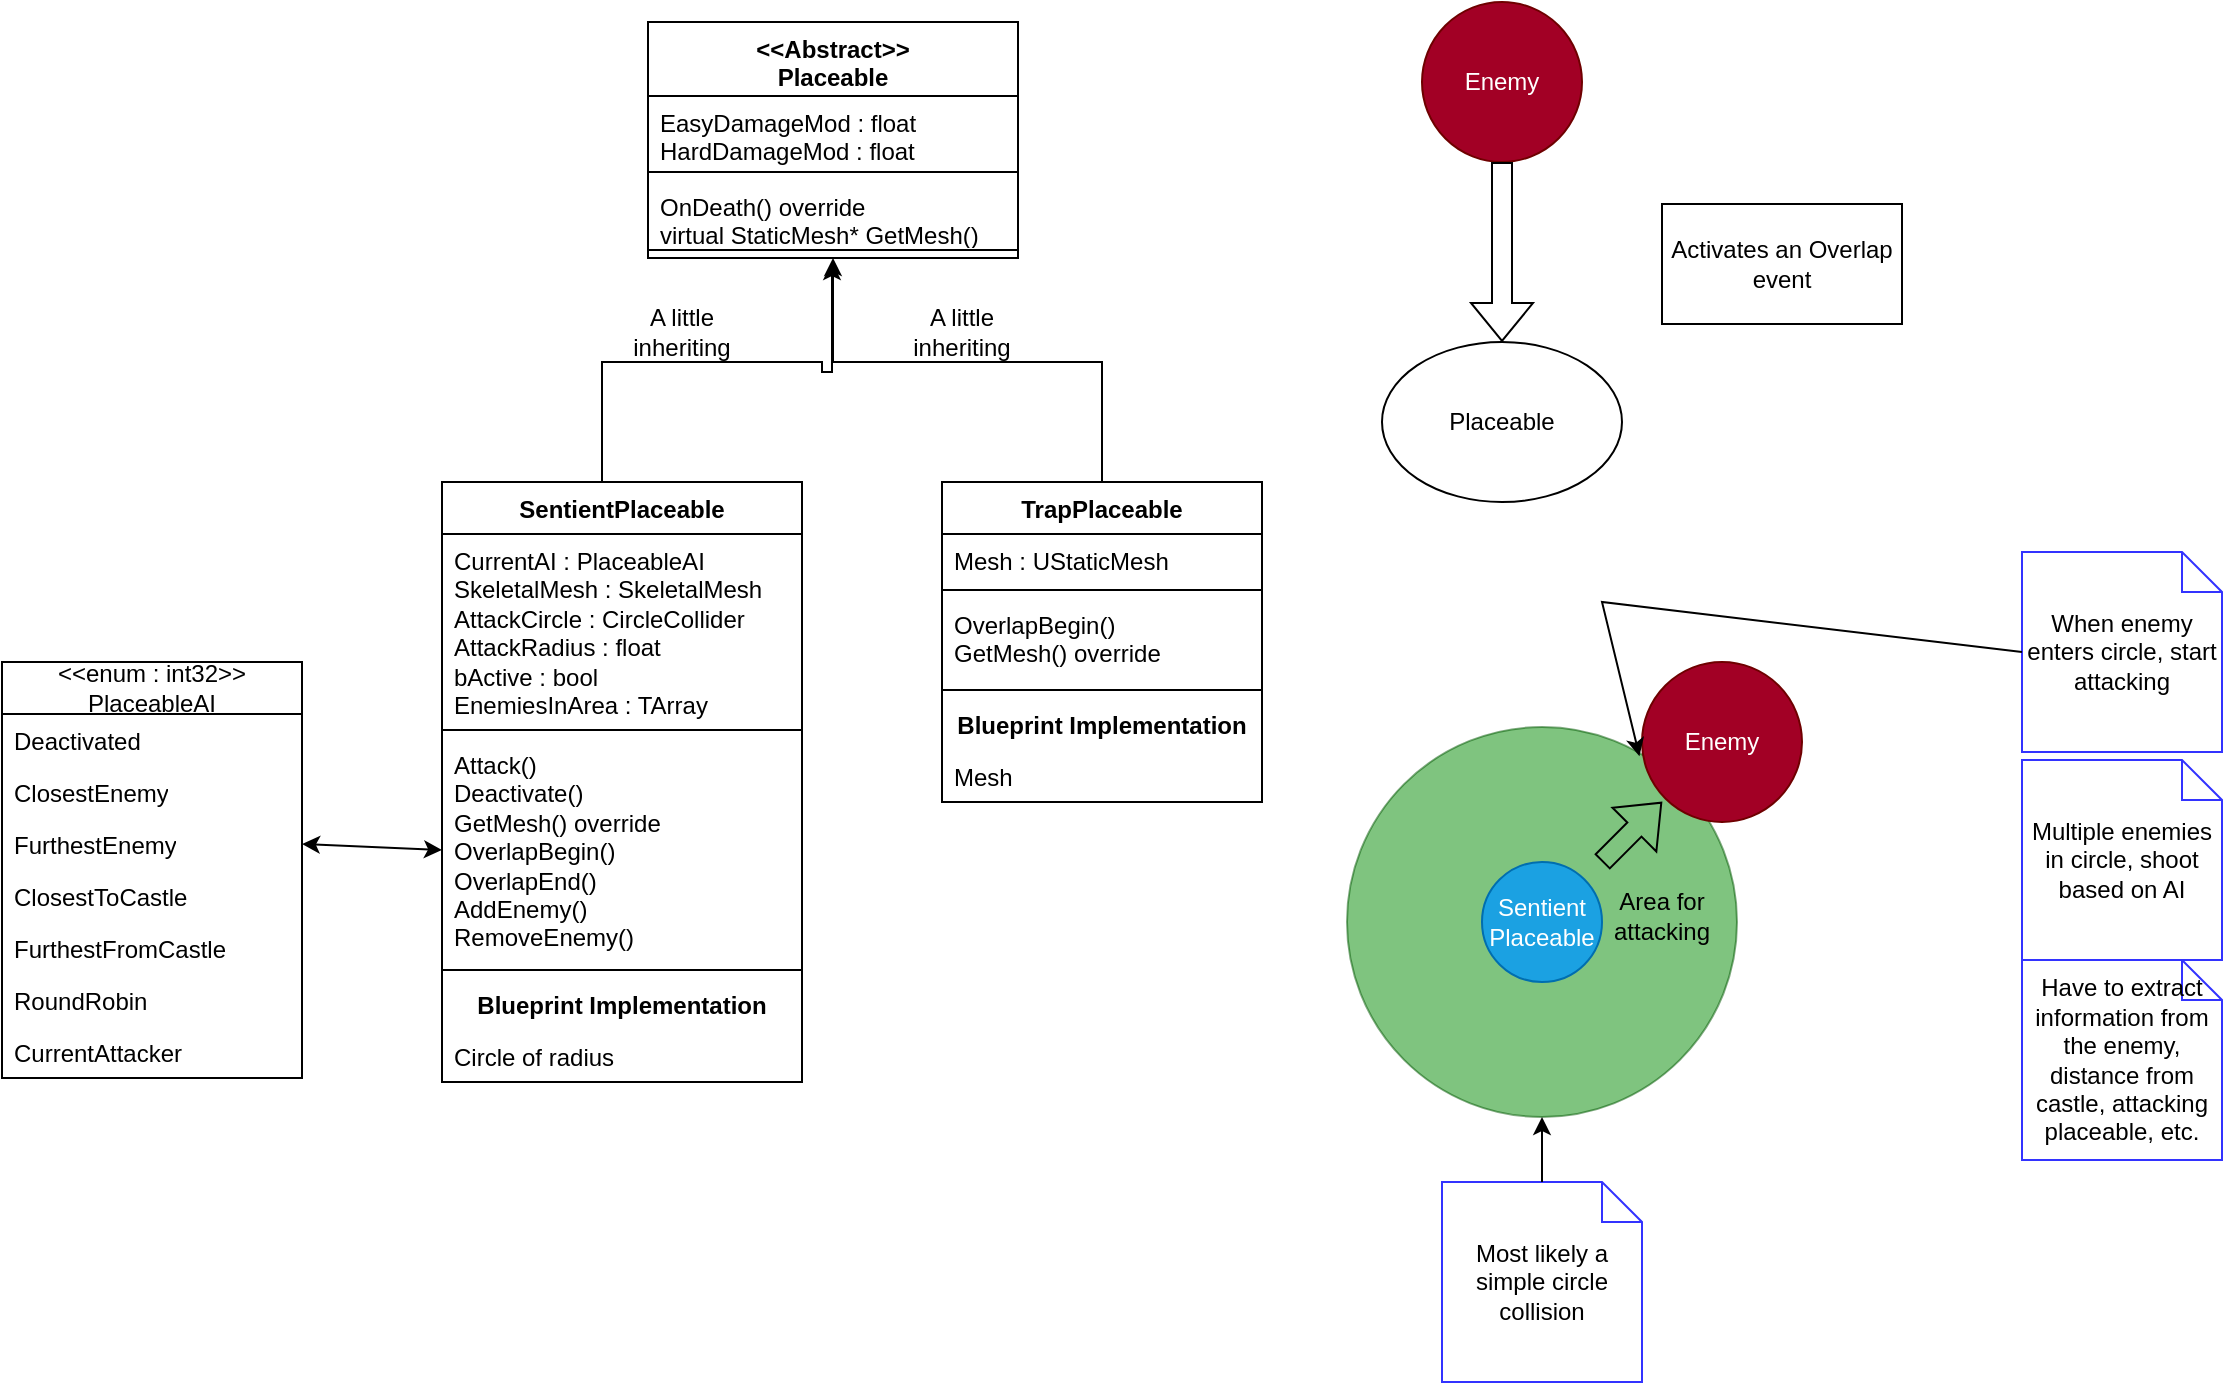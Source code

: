 <mxfile version="23.1.5" type="device">
  <diagram name="Page-1" id="dvUW2eC1L8cqyB-riuxm">
    <mxGraphModel dx="989" dy="582" grid="1" gridSize="10" guides="1" tooltips="1" connect="1" arrows="1" fold="1" page="1" pageScale="1" pageWidth="850" pageHeight="1100" math="0" shadow="0">
      <root>
        <mxCell id="0" />
        <mxCell id="1" parent="0" />
        <mxCell id="raxqcrFRsS7nDfgu2iXv-1" value="&amp;lt;&amp;lt;enum : int32&amp;gt;&amp;gt;&lt;br&gt;PlaceableAI" style="swimlane;fontStyle=0;childLayout=stackLayout;horizontal=1;startSize=26;fillColor=none;horizontalStack=0;resizeParent=1;resizeParentMax=0;resizeLast=0;collapsible=1;marginBottom=0;whiteSpace=wrap;html=1;" parent="1" vertex="1">
          <mxGeometry x="10" y="390" width="150" height="208" as="geometry" />
        </mxCell>
        <mxCell id="raxqcrFRsS7nDfgu2iXv-6" value="Deactivated" style="text;strokeColor=none;fillColor=none;align=left;verticalAlign=top;spacingLeft=4;spacingRight=4;overflow=hidden;rotatable=0;points=[[0,0.5],[1,0.5]];portConstraint=eastwest;whiteSpace=wrap;html=1;" parent="raxqcrFRsS7nDfgu2iXv-1" vertex="1">
          <mxGeometry y="26" width="150" height="26" as="geometry" />
        </mxCell>
        <mxCell id="raxqcrFRsS7nDfgu2iXv-2" value="ClosestEnemy" style="text;strokeColor=none;fillColor=none;align=left;verticalAlign=top;spacingLeft=4;spacingRight=4;overflow=hidden;rotatable=0;points=[[0,0.5],[1,0.5]];portConstraint=eastwest;whiteSpace=wrap;html=1;" parent="raxqcrFRsS7nDfgu2iXv-1" vertex="1">
          <mxGeometry y="52" width="150" height="26" as="geometry" />
        </mxCell>
        <mxCell id="raxqcrFRsS7nDfgu2iXv-3" value="FurthestEnemy" style="text;strokeColor=none;fillColor=none;align=left;verticalAlign=top;spacingLeft=4;spacingRight=4;overflow=hidden;rotatable=0;points=[[0,0.5],[1,0.5]];portConstraint=eastwest;whiteSpace=wrap;html=1;" parent="raxqcrFRsS7nDfgu2iXv-1" vertex="1">
          <mxGeometry y="78" width="150" height="26" as="geometry" />
        </mxCell>
        <mxCell id="raxqcrFRsS7nDfgu2iXv-4" value="ClosestToCastle" style="text;strokeColor=none;fillColor=none;align=left;verticalAlign=top;spacingLeft=4;spacingRight=4;overflow=hidden;rotatable=0;points=[[0,0.5],[1,0.5]];portConstraint=eastwest;whiteSpace=wrap;html=1;" parent="raxqcrFRsS7nDfgu2iXv-1" vertex="1">
          <mxGeometry y="104" width="150" height="26" as="geometry" />
        </mxCell>
        <mxCell id="raxqcrFRsS7nDfgu2iXv-5" value="FurthestFromCastle" style="text;strokeColor=none;fillColor=none;align=left;verticalAlign=top;spacingLeft=4;spacingRight=4;overflow=hidden;rotatable=0;points=[[0,0.5],[1,0.5]];portConstraint=eastwest;whiteSpace=wrap;html=1;" parent="raxqcrFRsS7nDfgu2iXv-1" vertex="1">
          <mxGeometry y="130" width="150" height="26" as="geometry" />
        </mxCell>
        <mxCell id="raxqcrFRsS7nDfgu2iXv-7" value="RoundRobin" style="text;strokeColor=none;fillColor=none;align=left;verticalAlign=top;spacingLeft=4;spacingRight=4;overflow=hidden;rotatable=0;points=[[0,0.5],[1,0.5]];portConstraint=eastwest;whiteSpace=wrap;html=1;" parent="raxqcrFRsS7nDfgu2iXv-1" vertex="1">
          <mxGeometry y="156" width="150" height="26" as="geometry" />
        </mxCell>
        <mxCell id="eiWgDHBu17rfAYy6CMeM-14" value="CurrentAttacker" style="text;strokeColor=none;fillColor=none;align=left;verticalAlign=top;spacingLeft=4;spacingRight=4;overflow=hidden;rotatable=0;points=[[0,0.5],[1,0.5]];portConstraint=eastwest;whiteSpace=wrap;html=1;" vertex="1" parent="raxqcrFRsS7nDfgu2iXv-1">
          <mxGeometry y="182" width="150" height="26" as="geometry" />
        </mxCell>
        <mxCell id="raxqcrFRsS7nDfgu2iXv-16" value="" style="edgeStyle=orthogonalEdgeStyle;rounded=0;orthogonalLoop=1;jettySize=auto;html=1;exitX=0.5;exitY=0;exitDx=0;exitDy=0;" parent="1" source="raxqcrFRsS7nDfgu2iXv-9" edge="1">
          <mxGeometry relative="1" as="geometry">
            <mxPoint x="425.0" y="190.0" as="targetPoint" />
            <Array as="points">
              <mxPoint x="310" y="240" />
              <mxPoint x="420" y="240" />
              <mxPoint x="420" y="245" />
              <mxPoint x="425" y="245" />
            </Array>
          </mxGeometry>
        </mxCell>
        <mxCell id="raxqcrFRsS7nDfgu2iXv-9" value="SentientPlaceable" style="swimlane;fontStyle=1;align=center;verticalAlign=top;childLayout=stackLayout;horizontal=1;startSize=26;horizontalStack=0;resizeParent=1;resizeParentMax=0;resizeLast=0;collapsible=1;marginBottom=0;whiteSpace=wrap;html=1;" parent="1" vertex="1">
          <mxGeometry x="230" y="300" width="180" height="300" as="geometry" />
        </mxCell>
        <mxCell id="raxqcrFRsS7nDfgu2iXv-10" value="CurrentAI : PlaceableAI&lt;br&gt;SkeletalMesh : SkeletalMesh&lt;br&gt;AttackCircle : CircleCollider&lt;br&gt;AttackRadius : float&lt;br&gt;bActive : bool&lt;br&gt;EnemiesInArea : TArray" style="text;strokeColor=none;fillColor=none;align=left;verticalAlign=top;spacingLeft=4;spacingRight=4;overflow=hidden;rotatable=0;points=[[0,0.5],[1,0.5]];portConstraint=eastwest;whiteSpace=wrap;html=1;" parent="raxqcrFRsS7nDfgu2iXv-9" vertex="1">
          <mxGeometry y="26" width="180" height="94" as="geometry" />
        </mxCell>
        <mxCell id="raxqcrFRsS7nDfgu2iXv-11" value="" style="line;strokeWidth=1;fillColor=none;align=left;verticalAlign=middle;spacingTop=-1;spacingLeft=3;spacingRight=3;rotatable=0;labelPosition=right;points=[];portConstraint=eastwest;strokeColor=inherit;" parent="raxqcrFRsS7nDfgu2iXv-9" vertex="1">
          <mxGeometry y="120" width="180" height="8" as="geometry" />
        </mxCell>
        <mxCell id="raxqcrFRsS7nDfgu2iXv-12" value="Attack()&lt;br&gt;Deactivate()&lt;br&gt;GetMesh() override&lt;div&gt;OverlapBegin()&lt;/div&gt;&lt;div&gt;OverlapEnd()&lt;/div&gt;&lt;div&gt;AddEnemy()&lt;/div&gt;&lt;div&gt;RemoveEnemy()&lt;/div&gt;" style="text;strokeColor=none;fillColor=none;align=left;verticalAlign=top;spacingLeft=4;spacingRight=4;overflow=hidden;rotatable=0;points=[[0,0.5],[1,0.5]];portConstraint=eastwest;whiteSpace=wrap;html=1;" parent="raxqcrFRsS7nDfgu2iXv-9" vertex="1">
          <mxGeometry y="128" width="180" height="112" as="geometry" />
        </mxCell>
        <mxCell id="raxqcrFRsS7nDfgu2iXv-13" value="" style="line;strokeWidth=1;fillColor=none;align=left;verticalAlign=middle;spacingTop=-1;spacingLeft=3;spacingRight=3;rotatable=0;labelPosition=right;points=[];portConstraint=eastwest;strokeColor=inherit;" parent="raxqcrFRsS7nDfgu2iXv-9" vertex="1">
          <mxGeometry y="240" width="180" height="8" as="geometry" />
        </mxCell>
        <mxCell id="raxqcrFRsS7nDfgu2iXv-14" value="&lt;b&gt;Blueprint Implementation&lt;/b&gt;" style="text;strokeColor=none;fillColor=none;align=center;verticalAlign=top;spacingLeft=4;spacingRight=4;overflow=hidden;rotatable=0;points=[[0,0.5],[1,0.5]];portConstraint=eastwest;whiteSpace=wrap;html=1;" parent="raxqcrFRsS7nDfgu2iXv-9" vertex="1">
          <mxGeometry y="248" width="180" height="26" as="geometry" />
        </mxCell>
        <mxCell id="raxqcrFRsS7nDfgu2iXv-15" value="Circle of radius" style="text;strokeColor=none;fillColor=none;align=left;verticalAlign=top;spacingLeft=4;spacingRight=4;overflow=hidden;rotatable=0;points=[[0,0.5],[1,0.5]];portConstraint=eastwest;whiteSpace=wrap;html=1;" parent="raxqcrFRsS7nDfgu2iXv-9" vertex="1">
          <mxGeometry y="274" width="180" height="26" as="geometry" />
        </mxCell>
        <mxCell id="raxqcrFRsS7nDfgu2iXv-17" value="A little inheriting" style="text;html=1;align=center;verticalAlign=middle;whiteSpace=wrap;rounded=0;" parent="1" vertex="1">
          <mxGeometry x="320" y="210" width="60" height="30" as="geometry" />
        </mxCell>
        <mxCell id="raxqcrFRsS7nDfgu2iXv-18" value="" style="endArrow=classic;startArrow=classic;html=1;rounded=0;exitX=1;exitY=0.5;exitDx=0;exitDy=0;entryX=0;entryY=0.5;entryDx=0;entryDy=0;" parent="1" source="raxqcrFRsS7nDfgu2iXv-3" target="raxqcrFRsS7nDfgu2iXv-12" edge="1">
          <mxGeometry width="50" height="50" relative="1" as="geometry">
            <mxPoint x="150" y="380" as="sourcePoint" />
            <mxPoint x="200" y="330" as="targetPoint" />
          </mxGeometry>
        </mxCell>
        <mxCell id="raxqcrFRsS7nDfgu2iXv-19" value="Enemy" style="ellipse;whiteSpace=wrap;html=1;aspect=fixed;fillColor=#a20025;fontColor=#ffffff;strokeColor=#6F0000;" parent="1" vertex="1">
          <mxGeometry x="720" y="60" width="80" height="80" as="geometry" />
        </mxCell>
        <mxCell id="raxqcrFRsS7nDfgu2iXv-20" value="" style="shape=flexArrow;endArrow=classic;html=1;rounded=0;exitX=0.5;exitY=1;exitDx=0;exitDy=0;" parent="1" source="raxqcrFRsS7nDfgu2iXv-19" edge="1">
          <mxGeometry width="50" height="50" relative="1" as="geometry">
            <mxPoint x="770" y="220" as="sourcePoint" />
            <mxPoint x="760" y="230" as="targetPoint" />
          </mxGeometry>
        </mxCell>
        <mxCell id="raxqcrFRsS7nDfgu2iXv-21" value="Placeable" style="ellipse;whiteSpace=wrap;html=1;" parent="1" vertex="1">
          <mxGeometry x="700" y="230" width="120" height="80" as="geometry" />
        </mxCell>
        <mxCell id="raxqcrFRsS7nDfgu2iXv-22" value="Activates an Overlap event" style="rounded=0;whiteSpace=wrap;html=1;" parent="1" vertex="1">
          <mxGeometry x="840" y="161" width="120" height="60" as="geometry" />
        </mxCell>
        <mxCell id="raxqcrFRsS7nDfgu2iXv-30" value="" style="edgeStyle=orthogonalEdgeStyle;rounded=0;orthogonalLoop=1;jettySize=auto;html=1;entryX=0.5;entryY=1;entryDx=0;entryDy=0;" parent="1" source="raxqcrFRsS7nDfgu2iXv-23" target="raxqcrFRsS7nDfgu2iXv-35" edge="1">
          <mxGeometry relative="1" as="geometry">
            <mxPoint x="425.0" y="182.5" as="targetPoint" />
            <Array as="points">
              <mxPoint x="560" y="240" />
              <mxPoint x="425" y="240" />
            </Array>
          </mxGeometry>
        </mxCell>
        <mxCell id="raxqcrFRsS7nDfgu2iXv-23" value="TrapPlaceable" style="swimlane;fontStyle=1;align=center;verticalAlign=top;childLayout=stackLayout;horizontal=1;startSize=26;horizontalStack=0;resizeParent=1;resizeParentMax=0;resizeLast=0;collapsible=1;marginBottom=0;whiteSpace=wrap;html=1;" parent="1" vertex="1">
          <mxGeometry x="480" y="300" width="160" height="160" as="geometry" />
        </mxCell>
        <mxCell id="raxqcrFRsS7nDfgu2iXv-24" value="Mesh : UStaticMesh" style="text;strokeColor=none;fillColor=none;align=left;verticalAlign=top;spacingLeft=4;spacingRight=4;overflow=hidden;rotatable=0;points=[[0,0.5],[1,0.5]];portConstraint=eastwest;whiteSpace=wrap;html=1;" parent="raxqcrFRsS7nDfgu2iXv-23" vertex="1">
          <mxGeometry y="26" width="160" height="24" as="geometry" />
        </mxCell>
        <mxCell id="raxqcrFRsS7nDfgu2iXv-25" value="" style="line;strokeWidth=1;fillColor=none;align=left;verticalAlign=middle;spacingTop=-1;spacingLeft=3;spacingRight=3;rotatable=0;labelPosition=right;points=[];portConstraint=eastwest;strokeColor=inherit;" parent="raxqcrFRsS7nDfgu2iXv-23" vertex="1">
          <mxGeometry y="50" width="160" height="8" as="geometry" />
        </mxCell>
        <mxCell id="raxqcrFRsS7nDfgu2iXv-26" value="OverlapBegin()&lt;br&gt;GetMesh() override" style="text;strokeColor=none;fillColor=none;align=left;verticalAlign=top;spacingLeft=4;spacingRight=4;overflow=hidden;rotatable=0;points=[[0,0.5],[1,0.5]];portConstraint=eastwest;whiteSpace=wrap;html=1;" parent="raxqcrFRsS7nDfgu2iXv-23" vertex="1">
          <mxGeometry y="58" width="160" height="42" as="geometry" />
        </mxCell>
        <mxCell id="raxqcrFRsS7nDfgu2iXv-27" value="" style="line;strokeWidth=1;fillColor=none;align=left;verticalAlign=middle;spacingTop=-1;spacingLeft=3;spacingRight=3;rotatable=0;labelPosition=right;points=[];portConstraint=eastwest;strokeColor=inherit;" parent="raxqcrFRsS7nDfgu2iXv-23" vertex="1">
          <mxGeometry y="100" width="160" height="8" as="geometry" />
        </mxCell>
        <mxCell id="raxqcrFRsS7nDfgu2iXv-28" value="&lt;b&gt;Blueprint Implementation&lt;/b&gt;" style="text;strokeColor=none;fillColor=none;align=center;verticalAlign=top;spacingLeft=4;spacingRight=4;overflow=hidden;rotatable=0;points=[[0,0.5],[1,0.5]];portConstraint=eastwest;whiteSpace=wrap;html=1;" parent="raxqcrFRsS7nDfgu2iXv-23" vertex="1">
          <mxGeometry y="108" width="160" height="26" as="geometry" />
        </mxCell>
        <mxCell id="raxqcrFRsS7nDfgu2iXv-29" value="Mesh" style="text;strokeColor=none;fillColor=none;align=left;verticalAlign=top;spacingLeft=4;spacingRight=4;overflow=hidden;rotatable=0;points=[[0,0.5],[1,0.5]];portConstraint=eastwest;whiteSpace=wrap;html=1;" parent="raxqcrFRsS7nDfgu2iXv-23" vertex="1">
          <mxGeometry y="134" width="160" height="26" as="geometry" />
        </mxCell>
        <mxCell id="raxqcrFRsS7nDfgu2iXv-32" value="A little inheriting" style="text;html=1;align=center;verticalAlign=middle;whiteSpace=wrap;rounded=0;" parent="1" vertex="1">
          <mxGeometry x="460" y="210" width="60" height="30" as="geometry" />
        </mxCell>
        <mxCell id="raxqcrFRsS7nDfgu2iXv-35" value="&amp;lt;&amp;lt;Abstract&amp;gt;&amp;gt;&lt;br&gt;Placeable" style="swimlane;fontStyle=1;align=center;verticalAlign=top;childLayout=stackLayout;horizontal=1;startSize=37;horizontalStack=0;resizeParent=1;resizeParentMax=0;resizeLast=0;collapsible=1;marginBottom=0;whiteSpace=wrap;html=1;" parent="1" vertex="1">
          <mxGeometry x="333" y="70" width="185" height="118" as="geometry" />
        </mxCell>
        <mxCell id="raxqcrFRsS7nDfgu2iXv-36" value="EasyDamageMod : float&lt;br&gt;HardDamageMod : float" style="text;strokeColor=none;fillColor=none;align=left;verticalAlign=top;spacingLeft=4;spacingRight=4;overflow=hidden;rotatable=0;points=[[0,0.5],[1,0.5]];portConstraint=eastwest;whiteSpace=wrap;html=1;" parent="raxqcrFRsS7nDfgu2iXv-35" vertex="1">
          <mxGeometry y="37" width="185" height="34" as="geometry" />
        </mxCell>
        <mxCell id="raxqcrFRsS7nDfgu2iXv-37" value="" style="line;strokeWidth=1;fillColor=none;align=left;verticalAlign=middle;spacingTop=-1;spacingLeft=3;spacingRight=3;rotatable=0;labelPosition=right;points=[];portConstraint=eastwest;strokeColor=inherit;" parent="raxqcrFRsS7nDfgu2iXv-35" vertex="1">
          <mxGeometry y="71" width="185" height="8" as="geometry" />
        </mxCell>
        <mxCell id="raxqcrFRsS7nDfgu2iXv-38" value="OnDeath() override&lt;br&gt;virtual StaticMesh* GetMesh()" style="text;strokeColor=none;fillColor=none;align=left;verticalAlign=top;spacingLeft=4;spacingRight=4;overflow=hidden;rotatable=0;points=[[0,0.5],[1,0.5]];portConstraint=eastwest;whiteSpace=wrap;html=1;" parent="raxqcrFRsS7nDfgu2iXv-35" vertex="1">
          <mxGeometry y="79" width="185" height="31" as="geometry" />
        </mxCell>
        <mxCell id="raxqcrFRsS7nDfgu2iXv-39" value="" style="line;strokeWidth=1;fillColor=none;align=left;verticalAlign=middle;spacingTop=-1;spacingLeft=3;spacingRight=3;rotatable=0;labelPosition=right;points=[];portConstraint=eastwest;strokeColor=inherit;" parent="raxqcrFRsS7nDfgu2iXv-35" vertex="1">
          <mxGeometry y="110" width="185" height="8" as="geometry" />
        </mxCell>
        <mxCell id="eiWgDHBu17rfAYy6CMeM-2" value="" style="ellipse;whiteSpace=wrap;html=1;aspect=fixed;opacity=50;fillColor=#008a00;fontColor=#ffffff;strokeColor=#005700;" vertex="1" parent="1">
          <mxGeometry x="682.5" y="422.5" width="195" height="195" as="geometry" />
        </mxCell>
        <mxCell id="eiWgDHBu17rfAYy6CMeM-1" value="Sentient&lt;br&gt;Placeable" style="ellipse;whiteSpace=wrap;html=1;aspect=fixed;fillColor=#1ba1e2;fontColor=#ffffff;strokeColor=#006EAF;" vertex="1" parent="1">
          <mxGeometry x="750" y="490" width="60" height="60" as="geometry" />
        </mxCell>
        <mxCell id="eiWgDHBu17rfAYy6CMeM-3" value="Area for attacking" style="text;html=1;align=center;verticalAlign=middle;whiteSpace=wrap;rounded=0;" vertex="1" parent="1">
          <mxGeometry x="810" y="502" width="60" height="30" as="geometry" />
        </mxCell>
        <mxCell id="eiWgDHBu17rfAYy6CMeM-4" value="Most likely a simple circle collision" style="shape=note;size=20;whiteSpace=wrap;html=1;strokeColor=#3333FF;" vertex="1" parent="1">
          <mxGeometry x="730" y="650" width="100" height="100" as="geometry" />
        </mxCell>
        <mxCell id="eiWgDHBu17rfAYy6CMeM-5" value="" style="endArrow=classic;html=1;rounded=0;entryX=0.5;entryY=1;entryDx=0;entryDy=0;" edge="1" parent="1" target="eiWgDHBu17rfAYy6CMeM-2">
          <mxGeometry width="50" height="50" relative="1" as="geometry">
            <mxPoint x="780" y="650" as="sourcePoint" />
            <mxPoint x="830" y="600" as="targetPoint" />
          </mxGeometry>
        </mxCell>
        <mxCell id="eiWgDHBu17rfAYy6CMeM-7" value="Enemy" style="ellipse;whiteSpace=wrap;html=1;aspect=fixed;fillColor=#a20025;fontColor=#ffffff;strokeColor=#6F0000;" vertex="1" parent="1">
          <mxGeometry x="830" y="390" width="80" height="80" as="geometry" />
        </mxCell>
        <mxCell id="eiWgDHBu17rfAYy6CMeM-8" value="" style="shape=flexArrow;endArrow=classic;html=1;rounded=0;" edge="1" parent="1">
          <mxGeometry width="50" height="50" relative="1" as="geometry">
            <mxPoint x="810" y="490" as="sourcePoint" />
            <mxPoint x="840" y="460" as="targetPoint" />
          </mxGeometry>
        </mxCell>
        <mxCell id="eiWgDHBu17rfAYy6CMeM-9" value="When enemy enters circle, start attacking" style="shape=note;size=20;whiteSpace=wrap;html=1;strokeColor=#3333FF;" vertex="1" parent="1">
          <mxGeometry x="1020" y="335" width="100" height="100" as="geometry" />
        </mxCell>
        <mxCell id="eiWgDHBu17rfAYy6CMeM-10" value="" style="endArrow=classic;html=1;rounded=0;exitX=0;exitY=0.5;exitDx=0;exitDy=0;exitPerimeter=0;entryX=-0.016;entryY=0.589;entryDx=0;entryDy=0;entryPerimeter=0;" edge="1" parent="1" source="eiWgDHBu17rfAYy6CMeM-9" target="eiWgDHBu17rfAYy6CMeM-7">
          <mxGeometry width="50" height="50" relative="1" as="geometry">
            <mxPoint x="920" y="400" as="sourcePoint" />
            <mxPoint x="700" y="370" as="targetPoint" />
            <Array as="points">
              <mxPoint x="810" y="360" />
            </Array>
          </mxGeometry>
        </mxCell>
        <mxCell id="eiWgDHBu17rfAYy6CMeM-11" value="Multiple enemies in circle, shoot based on AI" style="shape=note;size=20;whiteSpace=wrap;html=1;strokeColor=#3333FF;" vertex="1" parent="1">
          <mxGeometry x="1020" y="439" width="100" height="100" as="geometry" />
        </mxCell>
        <mxCell id="eiWgDHBu17rfAYy6CMeM-12" value="Have to extract information from the enemy, distance from castle, attacking placeable, etc." style="shape=note;size=20;whiteSpace=wrap;html=1;strokeColor=#3333FF;" vertex="1" parent="1">
          <mxGeometry x="1020" y="539" width="100" height="100" as="geometry" />
        </mxCell>
      </root>
    </mxGraphModel>
  </diagram>
</mxfile>
